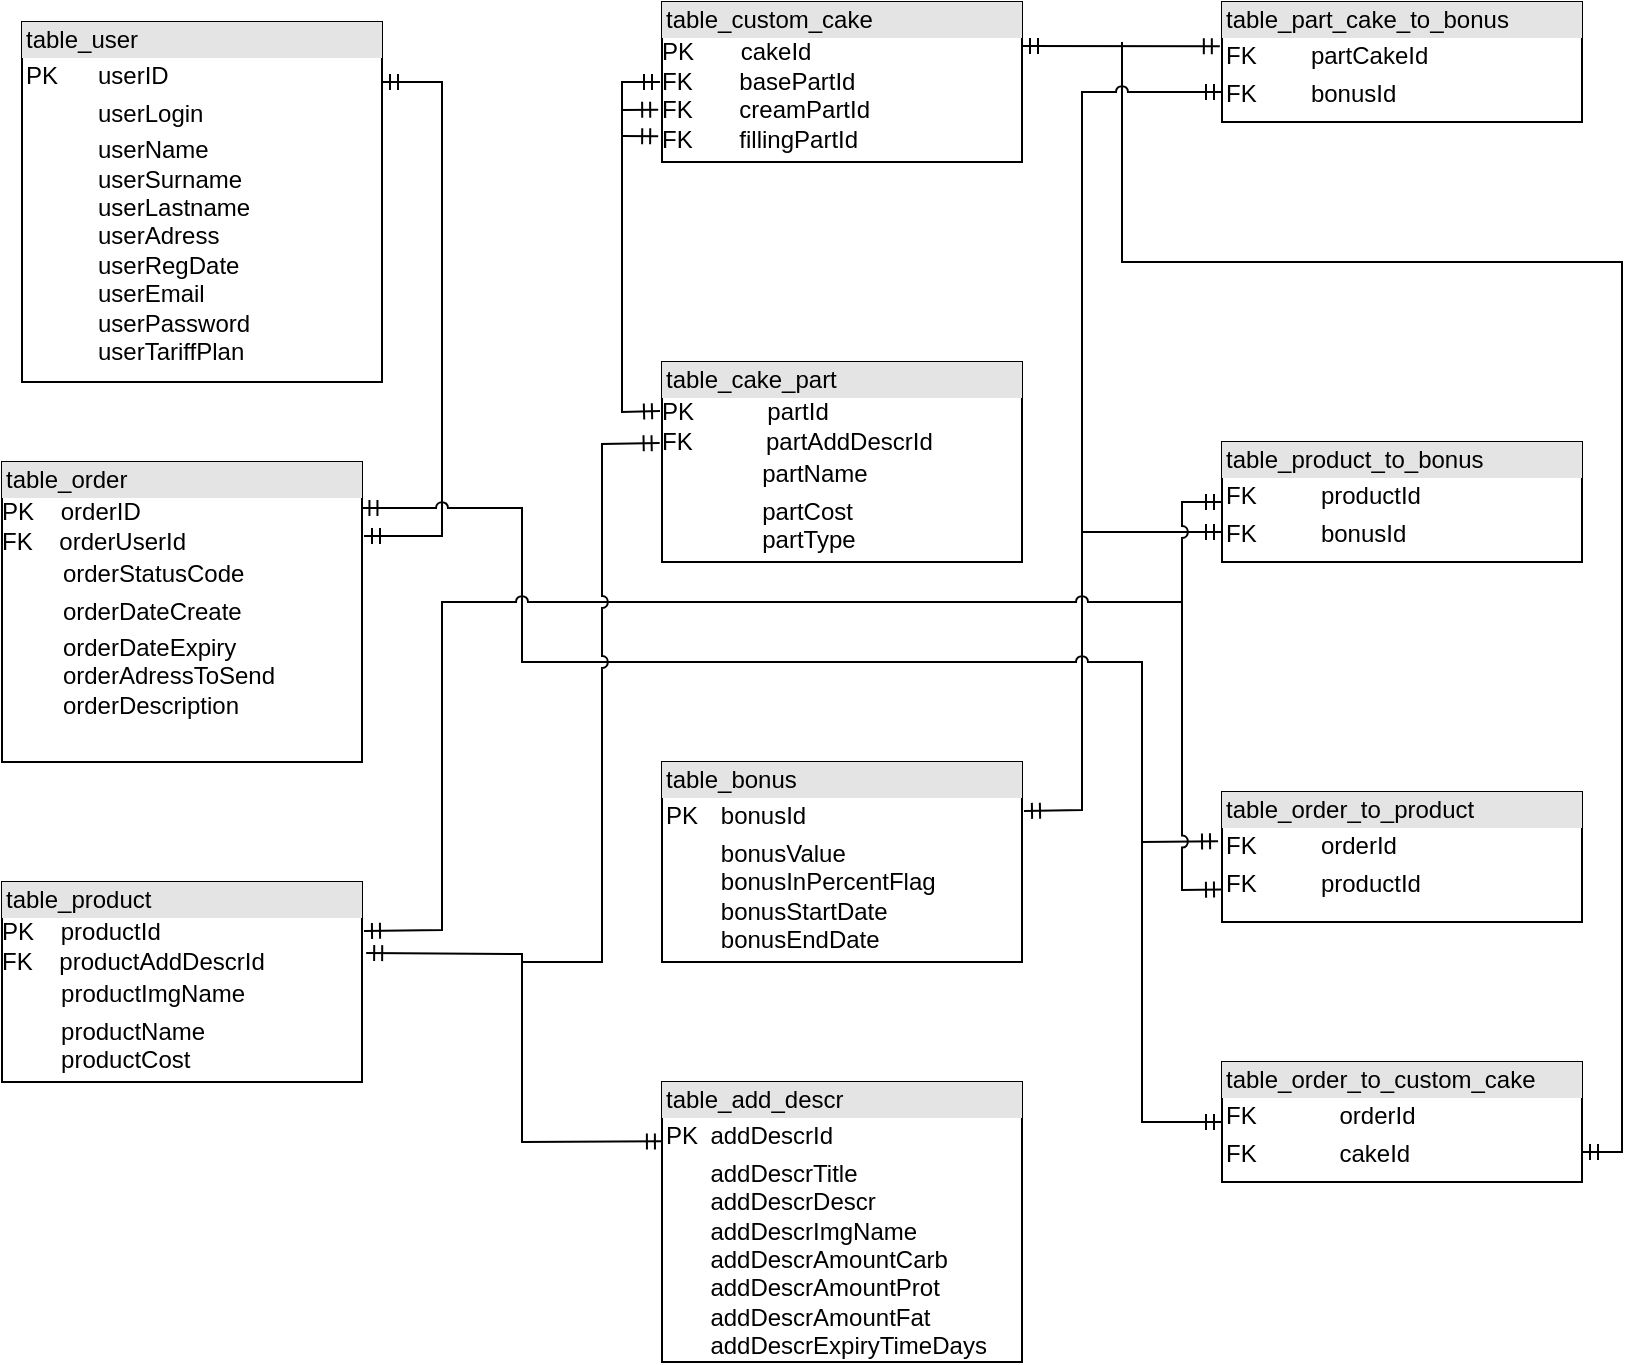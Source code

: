 <mxfile version="20.8.23" type="device"><diagram name="Page-1" id="c4acf3e9-155e-7222-9cf6-157b1a14988f"><mxGraphModel dx="1434" dy="756" grid="1" gridSize="10" guides="1" tooltips="1" connect="1" arrows="1" fold="1" page="1" pageScale="1" pageWidth="850" pageHeight="1100" background="none" math="0" shadow="0"><root><mxCell id="0"/><mxCell id="1" parent="0"/><mxCell id="k3f0k2RHI2KGmEztM3sz-1" value="&lt;div style=&quot;box-sizing:border-box;width:100%;background:#e4e4e4;padding:2px;&quot;&gt;table_user&lt;/div&gt;&lt;table style=&quot;width:100%;font-size:1em;&quot; cellpadding=&quot;2&quot; cellspacing=&quot;0&quot;&gt;&lt;tbody&gt;&lt;tr&gt;&lt;td&gt;PK&lt;/td&gt;&lt;td&gt;userID&lt;/td&gt;&lt;/tr&gt;&lt;tr&gt;&lt;td&gt;&lt;br&gt;&lt;/td&gt;&lt;td&gt;userLogin&lt;/td&gt;&lt;/tr&gt;&lt;tr&gt;&lt;td&gt;&lt;/td&gt;&lt;td&gt;userName&lt;br&gt;userSurname&lt;br&gt;userLastname&lt;br&gt;userAdress&lt;br&gt;userRegDate&lt;br&gt;userEmail&lt;br&gt;userPassword&lt;br&gt;userTariffPlan&lt;/td&gt;&lt;/tr&gt;&lt;/tbody&gt;&lt;/table&gt;" style="verticalAlign=top;align=left;overflow=fill;html=1;fillStyle=auto;glass=0;perimeterSpacing=1;" parent="1" vertex="1"><mxGeometry x="30" y="30" width="180" height="180" as="geometry"/></mxCell><mxCell id="k3f0k2RHI2KGmEztM3sz-2" value="&lt;div style=&quot;box-sizing:border-box;width:100%;background:#e4e4e4;padding:2px;&quot;&gt;table_order&lt;/div&gt;PK&amp;nbsp; &amp;nbsp; orderID&lt;br&gt;FK&amp;nbsp; &amp;nbsp; orderUserId&lt;br&gt;&lt;table style=&quot;width:100%;font-size:1em;&quot; cellpadding=&quot;2&quot; cellspacing=&quot;0&quot;&gt;&lt;tbody&gt;&lt;tr&gt;&lt;td&gt;&amp;nbsp; &amp;nbsp; &amp;nbsp;&lt;/td&gt;&lt;td&gt;orderStatusCode&lt;br&gt;&lt;/td&gt;&lt;/tr&gt;&lt;tr&gt;&lt;td&gt;&lt;br&gt;&lt;/td&gt;&lt;td&gt;orderDateCreate&lt;br&gt;&lt;/td&gt;&lt;/tr&gt;&lt;tr&gt;&lt;td&gt;&lt;/td&gt;&lt;td&gt;orderDateExpiry&lt;br&gt;orderAdressToSend&lt;br&gt;orderDescription&lt;br&gt;&lt;br&gt;&lt;/td&gt;&lt;/tr&gt;&lt;/tbody&gt;&lt;/table&gt;" style="verticalAlign=top;align=left;overflow=fill;html=1;fillStyle=auto;glass=0;perimeterSpacing=1;" parent="1" vertex="1"><mxGeometry x="20" y="250" width="180" height="150" as="geometry"/></mxCell><mxCell id="k3f0k2RHI2KGmEztM3sz-3" value="&lt;div style=&quot;box-sizing:border-box;width:100%;background:#e4e4e4;padding:2px;&quot;&gt;table_product&lt;/div&gt;PK&amp;nbsp; &amp;nbsp; productId&lt;br&gt;FK&amp;nbsp; &amp;nbsp; productAddDescrId&lt;br&gt;&lt;table style=&quot;width:100%;font-size:1em;&quot; cellpadding=&quot;2&quot; cellspacing=&quot;0&quot;&gt;&lt;tbody&gt;&lt;tr&gt;&lt;td&gt;&amp;nbsp; &amp;nbsp;&amp;nbsp;&lt;/td&gt;&lt;td&gt;productImgName&lt;br&gt;&lt;/td&gt;&lt;/tr&gt;&lt;tr&gt;&lt;td&gt;&lt;br&gt;&lt;/td&gt;&lt;td&gt;productName&lt;br&gt;productCost&lt;br&gt;&lt;br&gt;&lt;/td&gt;&lt;/tr&gt;&lt;/tbody&gt;&lt;/table&gt;" style="verticalAlign=top;align=left;overflow=fill;html=1;fillStyle=auto;glass=0;perimeterSpacing=1;" parent="1" vertex="1"><mxGeometry x="20" y="460" width="180" height="100" as="geometry"/></mxCell><mxCell id="k3f0k2RHI2KGmEztM3sz-4" value="&lt;div style=&quot;box-sizing:border-box;width:100%;background:#e4e4e4;padding:2px;&quot;&gt;table_custom_cake&lt;/div&gt;PK&amp;nbsp; &amp;nbsp; &amp;nbsp; &amp;nbsp;cakeId&lt;br&gt;FK&amp;nbsp; &amp;nbsp; &amp;nbsp; &amp;nbsp;basePartId&lt;br&gt;FK&amp;nbsp; &amp;nbsp; &amp;nbsp; &amp;nbsp;creamPartId&lt;br&gt;FK&amp;nbsp; &amp;nbsp; &amp;nbsp; &amp;nbsp;fillingPartId&lt;br&gt;&lt;table style=&quot;width:100%;font-size:1em;&quot; cellpadding=&quot;2&quot; cellspacing=&quot;0&quot;&gt;&lt;tbody&gt;&lt;tr&gt;&lt;td&gt;&lt;br&gt;&lt;/td&gt;&lt;td&gt;&lt;br&gt;&lt;/td&gt;&lt;/tr&gt;&lt;tr&gt;&lt;td&gt;&lt;br&gt;&lt;/td&gt;&lt;td&gt;&lt;br&gt;&lt;br&gt;&lt;br&gt;&lt;/td&gt;&lt;/tr&gt;&lt;/tbody&gt;&lt;/table&gt;" style="verticalAlign=top;align=left;overflow=fill;html=1;fillStyle=auto;glass=0;perimeterSpacing=1;" parent="1" vertex="1"><mxGeometry x="350" y="20" width="180" height="80" as="geometry"/></mxCell><mxCell id="k3f0k2RHI2KGmEztM3sz-5" value="&lt;div style=&quot;box-sizing:border-box;width:100%;background:#e4e4e4;padding:2px;&quot;&gt;table_cake_part&lt;/div&gt;PK&amp;nbsp; &amp;nbsp; &amp;nbsp; &amp;nbsp; &amp;nbsp; &amp;nbsp;partId&lt;br&gt;FK&amp;nbsp; &amp;nbsp; &amp;nbsp; &amp;nbsp; &amp;nbsp; &amp;nbsp;partAddDescrId&lt;br&gt;&lt;table style=&quot;width:100%;font-size:1em;&quot; cellpadding=&quot;2&quot; cellspacing=&quot;0&quot;&gt;&lt;tbody&gt;&lt;tr&gt;&lt;td&gt;&amp;nbsp; &amp;nbsp; &amp;nbsp;&lt;/td&gt;&lt;td&gt;partName&lt;br&gt;&lt;/td&gt;&lt;/tr&gt;&lt;tr&gt;&lt;td&gt;&lt;br&gt;&lt;/td&gt;&lt;td&gt;partCost&lt;br&gt;partType&lt;br&gt;&lt;br&gt;&lt;/td&gt;&lt;/tr&gt;&lt;/tbody&gt;&lt;/table&gt;" style="verticalAlign=top;align=left;overflow=fill;html=1;fillStyle=auto;glass=0;perimeterSpacing=1;" parent="1" vertex="1"><mxGeometry x="350" y="200" width="180" height="100" as="geometry"/></mxCell><mxCell id="k3f0k2RHI2KGmEztM3sz-6" value="&lt;div style=&quot;box-sizing:border-box;width:100%;background:#e4e4e4;padding:2px;&quot;&gt;table_part_cake_to_bonus&lt;/div&gt;&lt;table style=&quot;width:100%;font-size:1em;&quot; cellpadding=&quot;2&quot; cellspacing=&quot;0&quot;&gt;&lt;tbody&gt;&lt;tr&gt;&lt;td&gt;FK&lt;/td&gt;&lt;td&gt;partCakeId&lt;/td&gt;&lt;/tr&gt;&lt;tr&gt;&lt;td&gt;FK&lt;/td&gt;&lt;td&gt;bonusId&lt;/td&gt;&lt;/tr&gt;&lt;tr&gt;&lt;td&gt;&lt;/td&gt;&lt;td&gt;&lt;br&gt;&lt;/td&gt;&lt;/tr&gt;&lt;/tbody&gt;&lt;/table&gt;" style="verticalAlign=top;align=left;overflow=fill;html=1;glass=0;fillStyle=auto;" parent="1" vertex="1"><mxGeometry x="630" y="20" width="180" height="60" as="geometry"/></mxCell><mxCell id="k3f0k2RHI2KGmEztM3sz-7" value="&lt;div style=&quot;box-sizing:border-box;width:100%;background:#e4e4e4;padding:2px;&quot;&gt;table_product_to_bonus&lt;/div&gt;&lt;table style=&quot;width:100%;font-size:1em;&quot; cellpadding=&quot;2&quot; cellspacing=&quot;0&quot;&gt;&lt;tbody&gt;&lt;tr&gt;&lt;td&gt;FK&lt;/td&gt;&lt;td&gt;productId&lt;/td&gt;&lt;/tr&gt;&lt;tr&gt;&lt;td&gt;FK&lt;/td&gt;&lt;td&gt;bonusId&lt;/td&gt;&lt;/tr&gt;&lt;tr&gt;&lt;td&gt;&lt;/td&gt;&lt;td&gt;&lt;br&gt;&lt;/td&gt;&lt;/tr&gt;&lt;/tbody&gt;&lt;/table&gt;" style="verticalAlign=top;align=left;overflow=fill;html=1;glass=0;fillStyle=auto;" parent="1" vertex="1"><mxGeometry x="630" y="240" width="180" height="60" as="geometry"/></mxCell><mxCell id="k3f0k2RHI2KGmEztM3sz-8" value="&lt;div style=&quot;box-sizing:border-box;width:100%;background:#e4e4e4;padding:2px;&quot;&gt;table_order_to_product&lt;/div&gt;&lt;table style=&quot;width:100%;font-size:1em;&quot; cellpadding=&quot;2&quot; cellspacing=&quot;0&quot;&gt;&lt;tbody&gt;&lt;tr&gt;&lt;td&gt;FK&lt;/td&gt;&lt;td&gt;orderId&lt;/td&gt;&lt;/tr&gt;&lt;tr&gt;&lt;td&gt;FK&lt;/td&gt;&lt;td&gt;productId&lt;/td&gt;&lt;/tr&gt;&lt;/tbody&gt;&lt;/table&gt;" style="verticalAlign=top;align=left;overflow=fill;html=1;glass=0;fillStyle=auto;" parent="1" vertex="1"><mxGeometry x="630" y="415" width="180" height="65" as="geometry"/></mxCell><mxCell id="k3f0k2RHI2KGmEztM3sz-9" value="&lt;div style=&quot;box-sizing:border-box;width:100%;background:#e4e4e4;padding:2px;&quot;&gt;table_order_to_custom_cake&lt;/div&gt;&lt;table style=&quot;width:100%;font-size:1em;&quot; cellpadding=&quot;2&quot; cellspacing=&quot;0&quot;&gt;&lt;tbody&gt;&lt;tr&gt;&lt;td&gt;FK&lt;/td&gt;&lt;td&gt;orderId&lt;/td&gt;&lt;/tr&gt;&lt;tr&gt;&lt;td&gt;FK&lt;/td&gt;&lt;td&gt;cakeId&lt;/td&gt;&lt;/tr&gt;&lt;/tbody&gt;&lt;/table&gt;" style="verticalAlign=top;align=left;overflow=fill;html=1;glass=0;fillStyle=auto;" parent="1" vertex="1"><mxGeometry x="630" y="550" width="180" height="60" as="geometry"/></mxCell><mxCell id="hvZCyjHAh_8c5AekRN7e-22" style="edgeStyle=none;rounded=0;sketch=0;jumpStyle=arc;orthogonalLoop=1;jettySize=auto;html=1;exitX=1;exitY=0.25;exitDx=0;exitDy=0;entryX=0;entryY=0.75;entryDx=0;entryDy=0;shadow=0;startArrow=ERmandOne;startFill=0;endArrow=ERmandOne;endFill=0;" parent="1" source="k3f0k2RHI2KGmEztM3sz-10" target="k3f0k2RHI2KGmEztM3sz-7" edge="1"><mxGeometry relative="1" as="geometry"><Array as="points"><mxPoint x="560" y="424"/><mxPoint x="560" y="285"/></Array></mxGeometry></mxCell><mxCell id="k3f0k2RHI2KGmEztM3sz-10" value="&lt;div style=&quot;box-sizing:border-box;width:100%;background:#e4e4e4;padding:2px;&quot;&gt;table_bonus&lt;/div&gt;&lt;table style=&quot;width:100%;font-size:1em;&quot; cellpadding=&quot;2&quot; cellspacing=&quot;0&quot;&gt;&lt;tbody&gt;&lt;tr&gt;&lt;td&gt;PK&lt;/td&gt;&lt;td&gt;bonusId&lt;/td&gt;&lt;/tr&gt;&lt;tr&gt;&lt;td&gt;&lt;br&gt;&lt;/td&gt;&lt;td&gt;bonusValue&lt;br&gt;bonusInPercentFlag&lt;br&gt;bonusStartDate&lt;br&gt;bonusEndDate&lt;br&gt;&lt;/td&gt;&lt;/tr&gt;&lt;/tbody&gt;&lt;/table&gt;" style="verticalAlign=top;align=left;overflow=fill;html=1;fillStyle=auto;glass=0;perimeterSpacing=1;" parent="1" vertex="1"><mxGeometry x="350" y="400" width="180" height="100" as="geometry"/></mxCell><mxCell id="hvZCyjHAh_8c5AekRN7e-2" value="&lt;div style=&quot;box-sizing:border-box;width:100%;background:#e4e4e4;padding:2px;&quot;&gt;table_add_descr&lt;/div&gt;&lt;table style=&quot;width:100%;font-size:1em;&quot; cellpadding=&quot;2&quot; cellspacing=&quot;0&quot;&gt;&lt;tbody&gt;&lt;tr&gt;&lt;td&gt;PK&lt;/td&gt;&lt;td&gt;addDescrId&lt;/td&gt;&lt;/tr&gt;&lt;tr&gt;&lt;td&gt;&lt;br&gt;&lt;/td&gt;&lt;td&gt;addDescrTitle&lt;br&gt;addDescrDescr&lt;br&gt;addDescrImgName&lt;br&gt;addDescrAmountCarb&lt;br&gt;addDescrAmountProt&lt;br&gt;addDescrAmountFat&lt;br&gt;addDescrExpiryTimeDays&lt;br&gt;&lt;/td&gt;&lt;/tr&gt;&lt;/tbody&gt;&lt;/table&gt;" style="verticalAlign=top;align=left;overflow=fill;html=1;fillStyle=auto;glass=0;perimeterSpacing=1;" parent="1" vertex="1"><mxGeometry x="350" y="560" width="180" height="140" as="geometry"/></mxCell><mxCell id="hvZCyjHAh_8c5AekRN7e-8" value="" style="edgeStyle=entityRelationEdgeStyle;fontSize=12;html=1;endArrow=ERmandOne;startArrow=ERmandOne;rounded=0;entryX=1;entryY=0.25;entryDx=0;entryDy=0;shadow=0;jumpStyle=arc;" parent="1" target="k3f0k2RHI2KGmEztM3sz-2" edge="1"><mxGeometry width="100" height="100" relative="1" as="geometry"><mxPoint x="210" y="60" as="sourcePoint"/><mxPoint x="250" y="80" as="targetPoint"/></mxGeometry></mxCell><mxCell id="hvZCyjHAh_8c5AekRN7e-10" value="" style="endArrow=ERmandOne;html=1;rounded=0;entryX=0.993;entryY=0.158;entryDx=0;entryDy=0;entryPerimeter=0;exitX=-0.011;exitY=0.379;exitDx=0;exitDy=0;exitPerimeter=0;startArrow=ERmandOne;startFill=0;endFill=0;jumpStyle=arc;" parent="1" source="k3f0k2RHI2KGmEztM3sz-8" target="k3f0k2RHI2KGmEztM3sz-2" edge="1"><mxGeometry width="50" height="50" relative="1" as="geometry"><mxPoint x="580" y="310" as="sourcePoint"/><mxPoint x="330" y="330" as="targetPoint"/><Array as="points"><mxPoint x="590" y="440"/><mxPoint x="590" y="350"/><mxPoint x="280" y="350"/><mxPoint x="280" y="273"/></Array></mxGeometry></mxCell><mxCell id="hvZCyjHAh_8c5AekRN7e-12" value="" style="endArrow=none;html=1;rounded=0;shadow=0;sketch=0;jumpStyle=arc;exitX=0;exitY=0.5;exitDx=0;exitDy=0;endFill=0;startArrow=ERmandOne;startFill=0;" parent="1" source="k3f0k2RHI2KGmEztM3sz-9" edge="1"><mxGeometry width="50" height="50" relative="1" as="geometry"><mxPoint x="580" y="580" as="sourcePoint"/><mxPoint x="590" y="440" as="targetPoint"/><Array as="points"><mxPoint x="590" y="580"/></Array></mxGeometry></mxCell><mxCell id="hvZCyjHAh_8c5AekRN7e-13" value="" style="endArrow=ERmandOne;html=1;rounded=0;shadow=0;sketch=0;jumpStyle=arc;exitX=1;exitY=0.25;exitDx=0;exitDy=0;entryX=0;entryY=0.5;entryDx=0;entryDy=0;startArrow=ERmandOne;startFill=0;endFill=0;" parent="1" source="k3f0k2RHI2KGmEztM3sz-3" target="k3f0k2RHI2KGmEztM3sz-7" edge="1"><mxGeometry width="50" height="50" relative="1" as="geometry"><mxPoint x="260" y="480" as="sourcePoint"/><mxPoint x="310" y="430" as="targetPoint"/><Array as="points"><mxPoint x="240" y="484"/><mxPoint x="240" y="320"/><mxPoint x="610" y="320"/><mxPoint x="610" y="270"/></Array></mxGeometry></mxCell><mxCell id="hvZCyjHAh_8c5AekRN7e-14" value="" style="endArrow=none;html=1;rounded=0;shadow=0;sketch=0;jumpStyle=arc;exitX=0;exitY=0.75;exitDx=0;exitDy=0;startArrow=ERmandOne;startFill=0;" parent="1" source="k3f0k2RHI2KGmEztM3sz-8" edge="1"><mxGeometry width="50" height="50" relative="1" as="geometry"><mxPoint x="680" y="390" as="sourcePoint"/><mxPoint x="610" y="320" as="targetPoint"/><Array as="points"><mxPoint x="610" y="464"/></Array></mxGeometry></mxCell><mxCell id="hvZCyjHAh_8c5AekRN7e-15" value="" style="endArrow=ERmandOne;html=1;rounded=0;shadow=0;sketch=0;jumpStyle=arc;entryX=0;entryY=0.5;entryDx=0;entryDy=0;exitX=0;exitY=0.25;exitDx=0;exitDy=0;endFill=0;startArrow=ERmandOne;startFill=0;" parent="1" source="k3f0k2RHI2KGmEztM3sz-5" target="k3f0k2RHI2KGmEztM3sz-4" edge="1"><mxGeometry width="50" height="50" relative="1" as="geometry"><mxPoint x="280" y="190" as="sourcePoint"/><mxPoint x="330" y="140" as="targetPoint"/><Array as="points"><mxPoint x="330" y="225"/><mxPoint x="330" y="60"/></Array></mxGeometry></mxCell><mxCell id="hvZCyjHAh_8c5AekRN7e-16" value="" style="endArrow=ERmandOne;html=1;rounded=0;shadow=0;sketch=0;jumpStyle=arc;entryX=-0.005;entryY=0.669;entryDx=0;entryDy=0;entryPerimeter=0;endFill=0;" parent="1" target="k3f0k2RHI2KGmEztM3sz-4" edge="1"><mxGeometry width="50" height="50" relative="1" as="geometry"><mxPoint x="330" y="74" as="sourcePoint"/><mxPoint x="330" y="150" as="targetPoint"/></mxGeometry></mxCell><mxCell id="hvZCyjHAh_8c5AekRN7e-17" value="" style="endArrow=ERmandOne;html=1;rounded=0;shadow=0;sketch=0;jumpStyle=arc;entryX=-0.005;entryY=0.831;entryDx=0;entryDy=0;entryPerimeter=0;endFill=0;" parent="1" target="k3f0k2RHI2KGmEztM3sz-4" edge="1"><mxGeometry width="50" height="50" relative="1" as="geometry"><mxPoint x="330" y="87" as="sourcePoint"/><mxPoint x="320" y="130" as="targetPoint"/></mxGeometry></mxCell><mxCell id="hvZCyjHAh_8c5AekRN7e-18" value="" style="endArrow=ERmandOne;html=1;rounded=0;shadow=0;sketch=0;jumpStyle=arc;entryX=1.006;entryY=0.358;entryDx=0;entryDy=0;entryPerimeter=0;exitX=0.008;exitY=0.216;exitDx=0;exitDy=0;exitPerimeter=0;startArrow=ERmandOne;startFill=0;endFill=0;" parent="1" source="hvZCyjHAh_8c5AekRN7e-2" target="k3f0k2RHI2KGmEztM3sz-3" edge="1"><mxGeometry width="50" height="50" relative="1" as="geometry"><mxPoint x="160" y="650" as="sourcePoint"/><mxPoint x="210" y="600" as="targetPoint"/><Array as="points"><mxPoint x="280" y="590"/><mxPoint x="280" y="496"/></Array></mxGeometry></mxCell><mxCell id="hvZCyjHAh_8c5AekRN7e-19" value="" style="endArrow=ERmandOne;html=1;rounded=0;shadow=0;sketch=0;jumpStyle=arc;entryX=-0.001;entryY=0.407;entryDx=0;entryDy=0;entryPerimeter=0;endFill=0;" parent="1" target="k3f0k2RHI2KGmEztM3sz-5" edge="1"><mxGeometry width="50" height="50" relative="1" as="geometry"><mxPoint x="280" y="500" as="sourcePoint"/><mxPoint x="330" y="390" as="targetPoint"/><Array as="points"><mxPoint x="320" y="500"/><mxPoint x="320" y="241"/></Array></mxGeometry></mxCell><mxCell id="hvZCyjHAh_8c5AekRN7e-20" value="" style="endArrow=ERmandOne;html=1;rounded=0;shadow=0;sketch=0;jumpStyle=arc;entryX=-0.006;entryY=0.369;entryDx=0;entryDy=0;entryPerimeter=0;startArrow=ERmandOne;startFill=0;endFill=0;" parent="1" target="k3f0k2RHI2KGmEztM3sz-6" edge="1"><mxGeometry width="50" height="50" relative="1" as="geometry"><mxPoint x="530" y="42" as="sourcePoint"/><mxPoint x="590" y="120" as="targetPoint"/></mxGeometry></mxCell><mxCell id="hvZCyjHAh_8c5AekRN7e-21" value="" style="endArrow=none;html=1;rounded=0;shadow=0;sketch=0;jumpStyle=arc;exitX=1;exitY=0.75;exitDx=0;exitDy=0;endFill=0;startArrow=ERmandOne;startFill=0;" parent="1" source="k3f0k2RHI2KGmEztM3sz-9" edge="1"><mxGeometry width="50" height="50" relative="1" as="geometry"><mxPoint x="560" y="190" as="sourcePoint"/><mxPoint x="580" y="40" as="targetPoint"/><Array as="points"><mxPoint x="830" y="595"/><mxPoint x="830" y="150"/><mxPoint x="580" y="150"/></Array></mxGeometry></mxCell><mxCell id="hvZCyjHAh_8c5AekRN7e-23" value="" style="endArrow=none;html=1;rounded=0;shadow=0;sketch=0;jumpStyle=arc;exitX=0;exitY=0.75;exitDx=0;exitDy=0;endFill=0;startArrow=ERmandOne;startFill=0;" parent="1" source="k3f0k2RHI2KGmEztM3sz-6" edge="1"><mxGeometry width="50" height="50" relative="1" as="geometry"><mxPoint x="450" y="180" as="sourcePoint"/><mxPoint x="560" y="290" as="targetPoint"/><Array as="points"><mxPoint x="560" y="65"/></Array></mxGeometry></mxCell></root></mxGraphModel></diagram></mxfile>